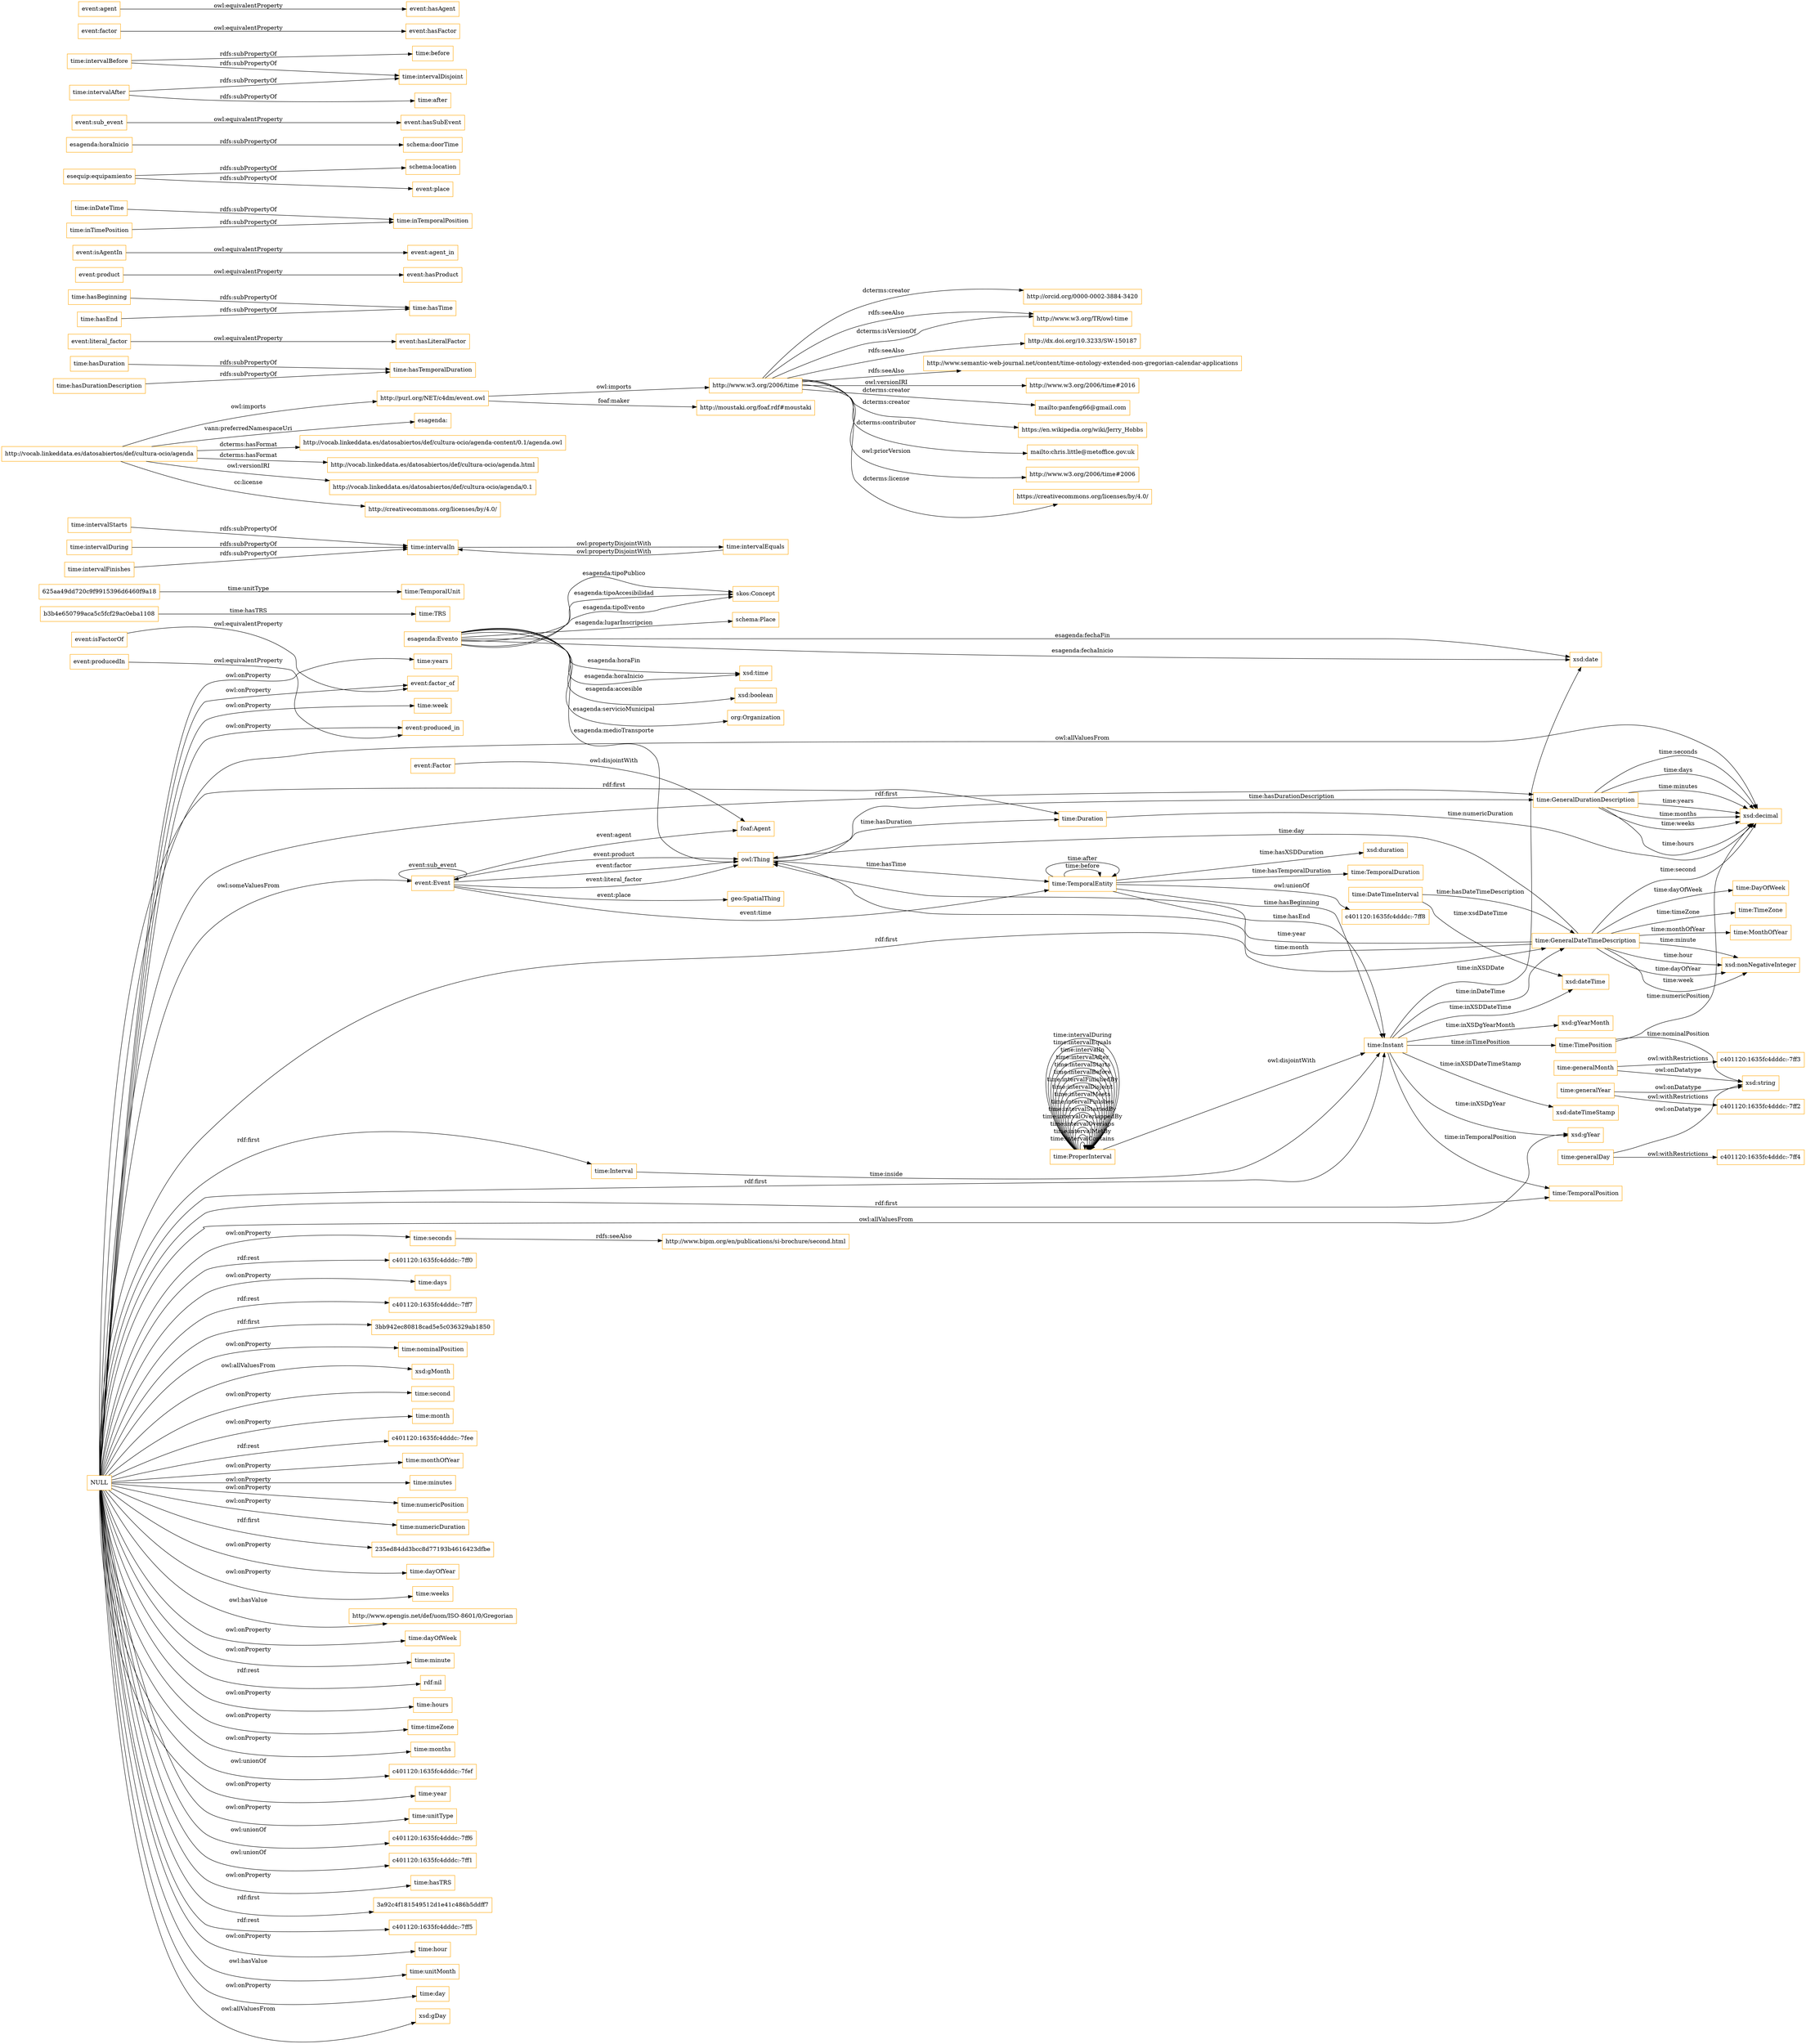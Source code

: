 digraph ar2dtool_diagram { 
rankdir=LR;
size="1501"
node [shape = rectangle, color="orange"]; "org:Organization" "skos:Concept" "esagenda:Evento" "schema:Place" "foaf:Agent" "geo:SpatialThing" "event:Factor" "event:Event" "time:TimeZone" "time:GeneralDateTimeDescription" "time:DateTimeInterval" "time:TRS" "625aa49dd720c9f9915396d6460f9a18" "time:TemporalDuration" "time:Duration" "time:GeneralDurationDescription" "time:ProperInterval" "b3b4e650799aca5c5fcf29ac0eba1108" "time:TimePosition" "time:TemporalPosition" "time:Interval" "time:TemporalEntity" "time:MonthOfYear" "time:TemporalUnit" "time:Instant" "time:DayOfWeek" ; /*classes style*/
	"time:intervalIn" -> "time:intervalEquals" [ label = "owl:propertyDisjointWith" ];
	"http://www.w3.org/2006/time" -> "http://orcid.org/0000-0002-3884-3420" [ label = "dcterms:creator" ];
	"http://www.w3.org/2006/time" -> "http://www.w3.org/TR/owl-time" [ label = "rdfs:seeAlso" ];
	"http://www.w3.org/2006/time" -> "http://dx.doi.org/10.3233/SW-150187" [ label = "rdfs:seeAlso" ];
	"http://www.w3.org/2006/time" -> "http://www.semantic-web-journal.net/content/time-ontology-extended-non-gregorian-calendar-applications" [ label = "rdfs:seeAlso" ];
	"http://www.w3.org/2006/time" -> "http://www.w3.org/TR/owl-time" [ label = "dcterms:isVersionOf" ];
	"http://www.w3.org/2006/time" -> "http://www.w3.org/2006/time#2016" [ label = "owl:versionIRI" ];
	"http://www.w3.org/2006/time" -> "mailto:panfeng66@gmail.com" [ label = "dcterms:creator" ];
	"http://www.w3.org/2006/time" -> "https://en.wikipedia.org/wiki/Jerry_Hobbs" [ label = "dcterms:creator" ];
	"http://www.w3.org/2006/time" -> "mailto:chris.little@metoffice.gov.uk" [ label = "dcterms:contributor" ];
	"http://www.w3.org/2006/time" -> "http://www.w3.org/2006/time#2006" [ label = "owl:priorVersion" ];
	"http://www.w3.org/2006/time" -> "https://creativecommons.org/licenses/by/4.0/" [ label = "dcterms:license" ];
	"http://purl.org/NET/c4dm/event.owl" -> "http://moustaki.org/foaf.rdf#moustaki" [ label = "foaf:maker" ];
	"http://purl.org/NET/c4dm/event.owl" -> "http://www.w3.org/2006/time" [ label = "owl:imports" ];
	"time:generalMonth" -> "c401120:1635fc4dddc:-7ff3" [ label = "owl:withRestrictions" ];
	"time:generalMonth" -> "xsd:string" [ label = "owl:onDatatype" ];
	"time:intervalStarts" -> "time:intervalIn" [ label = "rdfs:subPropertyOf" ];
	"time:hasDuration" -> "time:hasTemporalDuration" [ label = "rdfs:subPropertyOf" ];
	"event:literal_factor" -> "event:hasLiteralFactor" [ label = "owl:equivalentProperty" ];
	"time:ProperInterval" -> "time:Instant" [ label = "owl:disjointWith" ];
	"time:hasBeginning" -> "time:hasTime" [ label = "rdfs:subPropertyOf" ];
	"event:Factor" -> "foaf:Agent" [ label = "owl:disjointWith" ];
	"time:intervalEquals" -> "time:intervalIn" [ label = "owl:propertyDisjointWith" ];
	"time:seconds" -> "http://www.bipm.org/en/publications/si-brochure/second.html" [ label = "rdfs:seeAlso" ];
	"event:isFactorOf" -> "event:factor_of" [ label = "owl:equivalentProperty" ];
	"event:product" -> "event:hasProduct" [ label = "owl:equivalentProperty" ];
	"event:isAgentIn" -> "event:agent_in" [ label = "owl:equivalentProperty" ];
	"time:intervalDuring" -> "time:intervalIn" [ label = "rdfs:subPropertyOf" ];
	"event:producedIn" -> "event:produced_in" [ label = "owl:equivalentProperty" ];
	"time:inDateTime" -> "time:inTemporalPosition" [ label = "rdfs:subPropertyOf" ];
	"esequip:equipamiento" -> "schema:location" [ label = "rdfs:subPropertyOf" ];
	"esequip:equipamiento" -> "event:place" [ label = "rdfs:subPropertyOf" ];
	"http://vocab.linkeddata.es/datosabiertos/def/cultura-ocio/agenda" -> "http://purl.org/NET/c4dm/event.owl" [ label = "owl:imports" ];
	"http://vocab.linkeddata.es/datosabiertos/def/cultura-ocio/agenda" -> "esagenda:" [ label = "vann:preferredNamespaceUri" ];
	"http://vocab.linkeddata.es/datosabiertos/def/cultura-ocio/agenda" -> "http://vocab.linkeddata.es/datosabiertos/def/cultura-ocio/agenda-content/0.1/agenda.owl" [ label = "dcterms:hasFormat" ];
	"http://vocab.linkeddata.es/datosabiertos/def/cultura-ocio/agenda" -> "http://vocab.linkeddata.es/datosabiertos/def/cultura-ocio/agenda.html" [ label = "dcterms:hasFormat" ];
	"http://vocab.linkeddata.es/datosabiertos/def/cultura-ocio/agenda" -> "http://vocab.linkeddata.es/datosabiertos/def/cultura-ocio/agenda/0.1" [ label = "owl:versionIRI" ];
	"http://vocab.linkeddata.es/datosabiertos/def/cultura-ocio/agenda" -> "http://creativecommons.org/licenses/by/4.0/" [ label = "cc:license" ];
	"time:intervalFinishes" -> "time:intervalIn" [ label = "rdfs:subPropertyOf" ];
	"NULL" -> "c401120:1635fc4dddc:-7ff7" [ label = "rdf:rest" ];
	"NULL" -> "3bb942ec80818cad5e5c036329ab1850" [ label = "rdf:first" ];
	"NULL" -> "time:nominalPosition" [ label = "owl:onProperty" ];
	"NULL" -> "xsd:gMonth" [ label = "owl:allValuesFrom" ];
	"NULL" -> "event:produced_in" [ label = "owl:onProperty" ];
	"NULL" -> "time:second" [ label = "owl:onProperty" ];
	"NULL" -> "time:month" [ label = "owl:onProperty" ];
	"NULL" -> "event:Event" [ label = "owl:someValuesFrom" ];
	"NULL" -> "c401120:1635fc4dddc:-7fee" [ label = "rdf:rest" ];
	"NULL" -> "time:GeneralDurationDescription" [ label = "rdf:first" ];
	"NULL" -> "time:GeneralDateTimeDescription" [ label = "rdf:first" ];
	"NULL" -> "time:monthOfYear" [ label = "owl:onProperty" ];
	"NULL" -> "time:minutes" [ label = "owl:onProperty" ];
	"NULL" -> "time:numericPosition" [ label = "owl:onProperty" ];
	"NULL" -> "time:numericDuration" [ label = "owl:onProperty" ];
	"NULL" -> "235ed84dd3bcc8d77193b4616423dfbe" [ label = "rdf:first" ];
	"NULL" -> "time:dayOfYear" [ label = "owl:onProperty" ];
	"NULL" -> "time:weeks" [ label = "owl:onProperty" ];
	"NULL" -> "http://www.opengis.net/def/uom/ISO-8601/0/Gregorian" [ label = "owl:hasValue" ];
	"NULL" -> "time:TemporalPosition" [ label = "rdf:first" ];
	"NULL" -> "time:dayOfWeek" [ label = "owl:onProperty" ];
	"NULL" -> "time:minute" [ label = "owl:onProperty" ];
	"NULL" -> "rdf:nil" [ label = "rdf:rest" ];
	"NULL" -> "time:hours" [ label = "owl:onProperty" ];
	"NULL" -> "time:timeZone" [ label = "owl:onProperty" ];
	"NULL" -> "time:months" [ label = "owl:onProperty" ];
	"NULL" -> "c401120:1635fc4dddc:-7fef" [ label = "owl:unionOf" ];
	"NULL" -> "time:year" [ label = "owl:onProperty" ];
	"NULL" -> "time:unitType" [ label = "owl:onProperty" ];
	"NULL" -> "time:Duration" [ label = "rdf:first" ];
	"NULL" -> "time:seconds" [ label = "owl:onProperty" ];
	"NULL" -> "c401120:1635fc4dddc:-7ff6" [ label = "owl:unionOf" ];
	"NULL" -> "c401120:1635fc4dddc:-7ff1" [ label = "owl:unionOf" ];
	"NULL" -> "time:hasTRS" [ label = "owl:onProperty" ];
	"NULL" -> "3a92c4f181549512d1e41c486b5ddff7" [ label = "rdf:first" ];
	"NULL" -> "c401120:1635fc4dddc:-7ff5" [ label = "rdf:rest" ];
	"NULL" -> "time:hour" [ label = "owl:onProperty" ];
	"NULL" -> "time:unitMonth" [ label = "owl:hasValue" ];
	"NULL" -> "xsd:gYear" [ label = "owl:allValuesFrom" ];
	"NULL" -> "time:day" [ label = "owl:onProperty" ];
	"NULL" -> "xsd:gDay" [ label = "owl:allValuesFrom" ];
	"NULL" -> "time:Interval" [ label = "rdf:first" ];
	"NULL" -> "event:factor_of" [ label = "owl:onProperty" ];
	"NULL" -> "time:years" [ label = "owl:onProperty" ];
	"NULL" -> "time:Instant" [ label = "rdf:first" ];
	"NULL" -> "time:week" [ label = "owl:onProperty" ];
	"NULL" -> "xsd:decimal" [ label = "owl:allValuesFrom" ];
	"NULL" -> "c401120:1635fc4dddc:-7ff0" [ label = "rdf:rest" ];
	"NULL" -> "time:days" [ label = "owl:onProperty" ];
	"esagenda:horaInicio" -> "schema:doorTime" [ label = "rdfs:subPropertyOf" ];
	"event:sub_event" -> "event:hasSubEvent" [ label = "owl:equivalentProperty" ];
	"time:intervalBefore" -> "time:intervalDisjoint" [ label = "rdfs:subPropertyOf" ];
	"time:intervalBefore" -> "time:before" [ label = "rdfs:subPropertyOf" ];
	"time:TemporalEntity" -> "c401120:1635fc4dddc:-7ff8" [ label = "owl:unionOf" ];
	"time:intervalAfter" -> "time:intervalDisjoint" [ label = "rdfs:subPropertyOf" ];
	"time:intervalAfter" -> "time:after" [ label = "rdfs:subPropertyOf" ];
	"time:hasEnd" -> "time:hasTime" [ label = "rdfs:subPropertyOf" ];
	"event:factor" -> "event:hasFactor" [ label = "owl:equivalentProperty" ];
	"event:agent" -> "event:hasAgent" [ label = "owl:equivalentProperty" ];
	"time:inTimePosition" -> "time:inTemporalPosition" [ label = "rdfs:subPropertyOf" ];
	"time:generalDay" -> "c401120:1635fc4dddc:-7ff4" [ label = "owl:withRestrictions" ];
	"time:generalDay" -> "xsd:string" [ label = "owl:onDatatype" ];
	"time:generalYear" -> "c401120:1635fc4dddc:-7ff2" [ label = "owl:withRestrictions" ];
	"time:generalYear" -> "xsd:string" [ label = "owl:onDatatype" ];
	"time:hasDurationDescription" -> "time:hasTemporalDuration" [ label = "rdfs:subPropertyOf" ];
	"time:TimePosition" -> "xsd:string" [ label = "time:nominalPosition" ];
	"time:GeneralDateTimeDescription" -> "time:DayOfWeek" [ label = "time:dayOfWeek" ];
	"event:Event" -> "foaf:Agent" [ label = "event:agent" ];
	"time:TemporalEntity" -> "time:Instant" [ label = "time:hasEnd" ];
	"time:Instant" -> "xsd:gYear" [ label = "time:inXSDgYear" ];
	"time:ProperInterval" -> "time:ProperInterval" [ label = "time:intervalContains" ];
	"esagenda:Evento" -> "owl:Thing" [ label = "esagenda:medioTransporte" ];
	"time:TemporalEntity" -> "time:Instant" [ label = "time:hasBeginning" ];
	"time:GeneralDurationDescription" -> "xsd:decimal" [ label = "time:hours" ];
	"625aa49dd720c9f9915396d6460f9a18" -> "time:TemporalUnit" [ label = "time:unitType" ];
	"time:GeneralDateTimeDescription" -> "owl:Thing" [ label = "time:year" ];
	"esagenda:Evento" -> "xsd:time" [ label = "esagenda:horaInicio" ];
	"time:ProperInterval" -> "time:ProperInterval" [ label = "time:intervalMetBy" ];
	"time:Instant" -> "xsd:dateTimeStamp" [ label = "time:inXSDDateTimeStamp" ];
	"owl:Thing" -> "time:GeneralDurationDescription" [ label = "time:hasDurationDescription" ];
	"time:ProperInterval" -> "time:ProperInterval" [ label = "time:intervalOverlaps" ];
	"time:GeneralDurationDescription" -> "xsd:decimal" [ label = "time:seconds" ];
	"esagenda:Evento" -> "skos:Concept" [ label = "esagenda:tipoPublico" ];
	"time:Instant" -> "xsd:date" [ label = "time:inXSDDate" ];
	"time:DateTimeInterval" -> "xsd:dateTime" [ label = "time:xsdDateTime" ];
	"time:ProperInterval" -> "time:ProperInterval" [ label = "time:intervalOverlappedBy" ];
	"esagenda:Evento" -> "xsd:date" [ label = "esagenda:fechaFin" ];
	"time:GeneralDateTimeDescription" -> "time:TimeZone" [ label = "time:timeZone" ];
	"esagenda:Evento" -> "org:Organization" [ label = "esagenda:servicioMunicipal" ];
	"time:Instant" -> "time:TemporalPosition" [ label = "time:inTemporalPosition" ];
	"time:GeneralDurationDescription" -> "xsd:decimal" [ label = "time:days" ];
	"event:Event" -> "geo:SpatialThing" [ label = "event:place" ];
	"owl:Thing" -> "time:TemporalEntity" [ label = "time:hasTime" ];
	"time:ProperInterval" -> "time:ProperInterval" [ label = "time:intervalStartedBy" ];
	"esagenda:Evento" -> "xsd:boolean" [ label = "esagenda:accesible" ];
	"time:Instant" -> "xsd:dateTime" [ label = "time:inXSDDateTime" ];
	"time:Instant" -> "xsd:gYearMonth" [ label = "time:inXSDgYearMonth" ];
	"event:Event" -> "owl:Thing" [ label = "event:literal_factor" ];
	"time:Instant" -> "time:GeneralDateTimeDescription" [ label = "time:inDateTime" ];
	"time:TemporalEntity" -> "xsd:duration" [ label = "time:hasXSDDuration" ];
	"event:Event" -> "time:TemporalEntity" [ label = "event:time" ];
	"esagenda:Evento" -> "schema:Place" [ label = "esagenda:lugarInscripcion" ];
	"time:GeneralDateTimeDescription" -> "xsd:nonNegativeInteger" [ label = "time:minute" ];
	"time:GeneralDurationDescription" -> "xsd:decimal" [ label = "time:minutes" ];
	"time:GeneralDateTimeDescription" -> "xsd:nonNegativeInteger" [ label = "time:hour" ];
	"time:ProperInterval" -> "time:ProperInterval" [ label = "time:intervalFinishes" ];
	"time:Instant" -> "time:TimePosition" [ label = "time:inTimePosition" ];
	"event:Event" -> "owl:Thing" [ label = "event:product" ];
	"time:GeneralDurationDescription" -> "xsd:decimal" [ label = "time:years" ];
	"esagenda:Evento" -> "skos:Concept" [ label = "esagenda:tipoAccesibilidad" ];
	"time:ProperInterval" -> "time:ProperInterval" [ label = "time:intervalMeets" ];
	"b3b4e650799aca5c5fcf29ac0eba1108" -> "time:TRS" [ label = "time:hasTRS" ];
	"esagenda:Evento" -> "xsd:date" [ label = "esagenda:fechaInicio" ];
	"time:GeneralDateTimeDescription" -> "xsd:nonNegativeInteger" [ label = "time:dayOfYear" ];
	"time:GeneralDateTimeDescription" -> "xsd:nonNegativeInteger" [ label = "time:week" ];
	"owl:Thing" -> "time:Duration" [ label = "time:hasDuration" ];
	"time:GeneralDurationDescription" -> "xsd:decimal" [ label = "time:months" ];
	"time:TimePosition" -> "xsd:decimal" [ label = "time:numericPosition" ];
	"time:TemporalEntity" -> "time:TemporalDuration" [ label = "time:hasTemporalDuration" ];
	"time:GeneralDateTimeDescription" -> "owl:Thing" [ label = "time:month" ];
	"time:ProperInterval" -> "time:ProperInterval" [ label = "time:intervalDisjoint" ];
	"time:ProperInterval" -> "time:ProperInterval" [ label = "time:intervalFinishedBy" ];
	"esagenda:Evento" -> "skos:Concept" [ label = "esagenda:tipoEvento" ];
	"event:Event" -> "owl:Thing" [ label = "event:factor" ];
	"time:TemporalEntity" -> "time:TemporalEntity" [ label = "time:before" ];
	"time:ProperInterval" -> "time:ProperInterval" [ label = "time:intervalBefore" ];
	"time:GeneralDateTimeDescription" -> "xsd:decimal" [ label = "time:second" ];
	"time:GeneralDurationDescription" -> "xsd:decimal" [ label = "time:weeks" ];
	"time:TemporalEntity" -> "time:TemporalEntity" [ label = "time:after" ];
	"time:ProperInterval" -> "time:ProperInterval" [ label = "time:intervalStarts" ];
	"time:GeneralDateTimeDescription" -> "time:MonthOfYear" [ label = "time:monthOfYear" ];
	"time:ProperInterval" -> "time:ProperInterval" [ label = "time:intervalAfter" ];
	"time:Interval" -> "time:Instant" [ label = "time:inside" ];
	"time:GeneralDateTimeDescription" -> "owl:Thing" [ label = "time:day" ];
	"time:DateTimeInterval" -> "time:GeneralDateTimeDescription" [ label = "time:hasDateTimeDescription" ];
	"event:Event" -> "event:Event" [ label = "event:sub_event" ];
	"time:ProperInterval" -> "time:ProperInterval" [ label = "time:intervalIn" ];
	"time:Duration" -> "xsd:decimal" [ label = "time:numericDuration" ];
	"time:ProperInterval" -> "time:ProperInterval" [ label = "time:intervalEquals" ];
	"time:ProperInterval" -> "time:ProperInterval" [ label = "time:intervalDuring" ];
	"esagenda:Evento" -> "xsd:time" [ label = "esagenda:horaFin" ];

}
